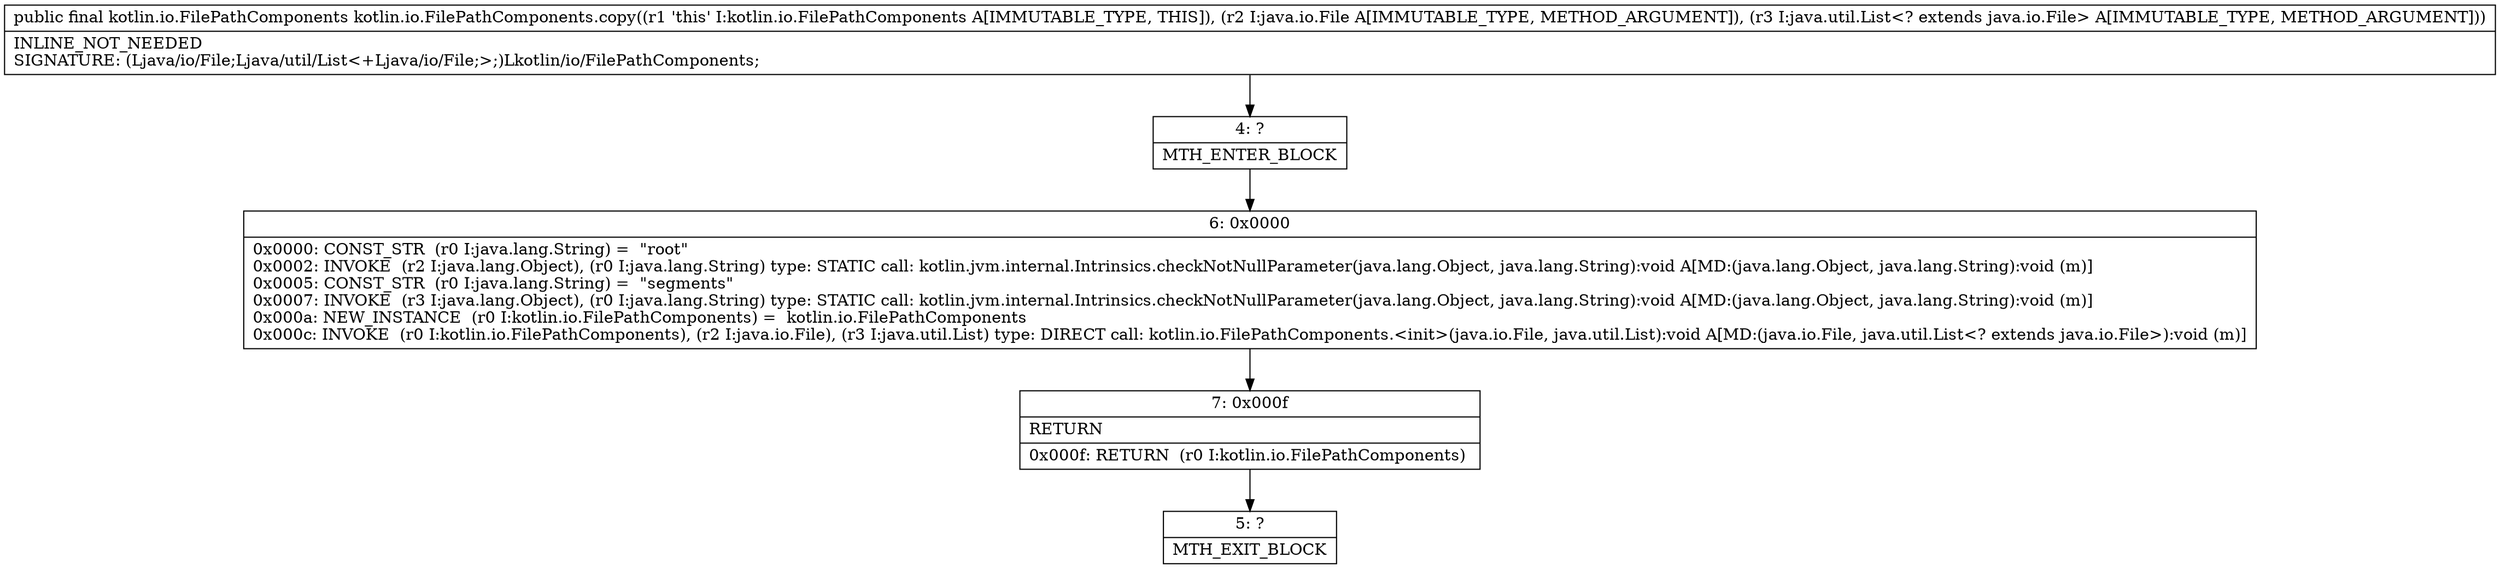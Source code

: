 digraph "CFG forkotlin.io.FilePathComponents.copy(Ljava\/io\/File;Ljava\/util\/List;)Lkotlin\/io\/FilePathComponents;" {
Node_4 [shape=record,label="{4\:\ ?|MTH_ENTER_BLOCK\l}"];
Node_6 [shape=record,label="{6\:\ 0x0000|0x0000: CONST_STR  (r0 I:java.lang.String) =  \"root\" \l0x0002: INVOKE  (r2 I:java.lang.Object), (r0 I:java.lang.String) type: STATIC call: kotlin.jvm.internal.Intrinsics.checkNotNullParameter(java.lang.Object, java.lang.String):void A[MD:(java.lang.Object, java.lang.String):void (m)]\l0x0005: CONST_STR  (r0 I:java.lang.String) =  \"segments\" \l0x0007: INVOKE  (r3 I:java.lang.Object), (r0 I:java.lang.String) type: STATIC call: kotlin.jvm.internal.Intrinsics.checkNotNullParameter(java.lang.Object, java.lang.String):void A[MD:(java.lang.Object, java.lang.String):void (m)]\l0x000a: NEW_INSTANCE  (r0 I:kotlin.io.FilePathComponents) =  kotlin.io.FilePathComponents \l0x000c: INVOKE  (r0 I:kotlin.io.FilePathComponents), (r2 I:java.io.File), (r3 I:java.util.List) type: DIRECT call: kotlin.io.FilePathComponents.\<init\>(java.io.File, java.util.List):void A[MD:(java.io.File, java.util.List\<? extends java.io.File\>):void (m)]\l}"];
Node_7 [shape=record,label="{7\:\ 0x000f|RETURN\l|0x000f: RETURN  (r0 I:kotlin.io.FilePathComponents) \l}"];
Node_5 [shape=record,label="{5\:\ ?|MTH_EXIT_BLOCK\l}"];
MethodNode[shape=record,label="{public final kotlin.io.FilePathComponents kotlin.io.FilePathComponents.copy((r1 'this' I:kotlin.io.FilePathComponents A[IMMUTABLE_TYPE, THIS]), (r2 I:java.io.File A[IMMUTABLE_TYPE, METHOD_ARGUMENT]), (r3 I:java.util.List\<? extends java.io.File\> A[IMMUTABLE_TYPE, METHOD_ARGUMENT]))  | INLINE_NOT_NEEDED\lSIGNATURE: (Ljava\/io\/File;Ljava\/util\/List\<+Ljava\/io\/File;\>;)Lkotlin\/io\/FilePathComponents;\l}"];
MethodNode -> Node_4;Node_4 -> Node_6;
Node_6 -> Node_7;
Node_7 -> Node_5;
}

